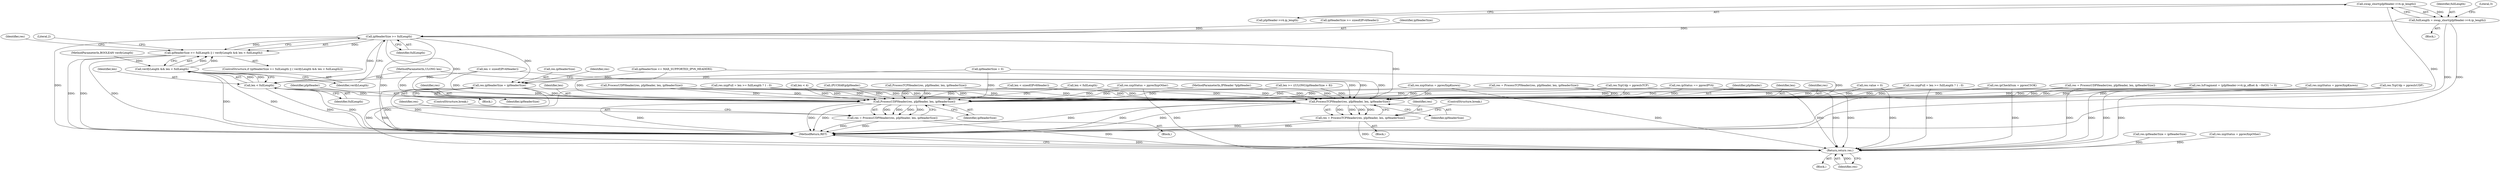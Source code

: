 digraph "0_kvm-guest-drivers-windows_723416fa4210b7464b28eab89cc76252e6193ac1_5@pointer" {
"1000179" [label="(Call,swap_short(pIpHeader->v4.ip_length))"];
"1000177" [label="(Call,fullLength = swap_short(pIpHeader->v4.ip_length))"];
"1000224" [label="(Call,ipHeaderSize >= fullLength)"];
"1000223" [label="(Call,ipHeaderSize >= fullLength || ( verifyLength && len < fullLength))"];
"1000229" [label="(Call,len < fullLength)"];
"1000227" [label="(Call,verifyLength && len < fullLength)"];
"1000553" [label="(Call,ProcessTCPHeader(res, pIpHeader, len, ipHeaderSize))"];
"1000551" [label="(Call,res = ProcessTCPHeader(res, pIpHeader, len, ipHeaderSize))"];
"1000576" [label="(Return,return res;)"];
"1000563" [label="(Call,ProcessUDPHeader(res, pIpHeader, len, ipHeaderSize))"];
"1000561" [label="(Call,res = ProcessUDPHeader(res, pIpHeader, len, ipHeaderSize))"];
"1000524" [label="(Call,res.ipHeaderSize = ipHeaderSize)"];
"1000306" [label="(Call,res.ipCheckSum = ppresCSOK)"];
"1000561" [label="(Call,res = ProcessUDPHeader(res, pIpHeader, len, ipHeaderSize))"];
"1000498" [label="(Call,res.ipHeaderSize = ipHeaderSize)"];
"1000555" [label="(Identifier,pIpHeader)"];
"1000223" [label="(Call,ipHeaderSize >= fullLength || ( verifyLength && len < fullLength))"];
"1000563" [label="(Call,ProcessUDPHeader(res, pIpHeader, len, ipHeaderSize))"];
"1000381" [label="(Call,res.xxpStatus = ppresXxpKnown)"];
"1000349" [label="(Call,res.xxpStatus = ppresXxpKnown)"];
"1000104" [label="(Block,)"];
"1000228" [label="(Identifier,verifyLength)"];
"1000565" [label="(Identifier,pIpHeader)"];
"1000354" [label="(Call,res.TcpUdp = ppresIsTCP)"];
"1000520" [label="(Identifier,res)"];
"1000230" [label="(Identifier,len)"];
"1000556" [label="(Identifier,len)"];
"1000179" [label="(Call,swap_short(pIpHeader->v4.ip_length))"];
"1000207" [label="(Call,ipHeaderSize >= sizeof(IPv4Header))"];
"1000225" [label="(Identifier,ipHeaderSize)"];
"1000557" [label="(Identifier,ipHeaderSize)"];
"1000147" [label="(Call,res.value = 0)"];
"1000430" [label="(Call,(PUCHAR)pIpHeader)"];
"1000158" [label="(Call,len < sizeof(IPv4Header))"];
"1000552" [label="(Identifier,res)"];
"1000178" [label="(Identifier,fullLength)"];
"1000231" [label="(Identifier,fullLength)"];
"1000525" [label="(Call,res.ipHeaderSize)"];
"1000177" [label="(Call,fullLength = swap_short(pIpHeader->v4.ip_length))"];
"1000234" [label="(Literal,2)"];
"1000103" [label="(MethodParameterIn,BOOLEAN verifyLength)"];
"1000359" [label="(Call,res.xxpFull = len >= fullLength ? 1 : 0)"];
"1000180" [label="(Call,pIpHeader->v4.ip_length)"];
"1000401" [label="(Call,res = ProcessUDPHeader(res, pIpHeader, len, ipHeaderSize))"];
"1000112" [label="(Call,len < 4)"];
"1000140" [label="(Call,ipHeaderSize = 0)"];
"1000553" [label="(Call,ProcessTCPHeader(res, pIpHeader, len, ipHeaderSize))"];
"1000554" [label="(Identifier,res)"];
"1000529" [label="(Call,res.IsFragment = (pIpHeader->v4.ip_offset & ~0xC0) != 0)"];
"1000371" [label="(Call,ProcessTCPHeader(res, pIpHeader, len, ipHeaderSize))"];
"1000271" [label="(Call,len < sizeof(IPv6Header))"];
"1000325" [label="(Call,len < fullLength)"];
"1000483" [label="(Call,ipHeaderSize <= MAX_SUPPORTED_IPV6_HEADERS)"];
"1000101" [label="(MethodParameterIn,IPHeader *pIpHeader)"];
"1000550" [label="(Block,)"];
"1000566" [label="(Identifier,len)"];
"1000567" [label="(Identifier,ipHeaderSize)"];
"1000528" [label="(Identifier,ipHeaderSize)"];
"1000568" [label="(ControlStructure,break;)"];
"1000577" [label="(Identifier,res)"];
"1000156" [label="(Block,)"];
"1000524" [label="(Call,res.ipHeaderSize = ipHeaderSize)"];
"1000386" [label="(Call,res.TcpUdp = ppresIsUDP)"];
"1000417" [label="(Call,len >= ((ULONG)ipHeaderSize + 8))"];
"1000558" [label="(ControlStructure,break;)"];
"1000102" [label="(MethodParameterIn,ULONG len)"];
"1000391" [label="(Call,res.xxpFull = len >= fullLength ? 1 : 0)"];
"1000531" [label="(Identifier,res)"];
"1000227" [label="(Call,verifyLength && len < fullLength)"];
"1000403" [label="(Call,ProcessUDPHeader(res, pIpHeader, len, ipHeaderSize))"];
"1000470" [label="(Call,res.xxpStatus = ppresXxpOther)"];
"1000578" [label="(MethodReturn,RET)"];
"1000369" [label="(Call,res = ProcessTCPHeader(res, pIpHeader, len, ipHeaderSize))"];
"1000518" [label="(Call,res.ipStatus == ppresIPV4)"];
"1000560" [label="(Block,)"];
"1000226" [label="(Identifier,fullLength)"];
"1000229" [label="(Call,len < fullLength)"];
"1000224" [label="(Call,ipHeaderSize >= fullLength)"];
"1000576" [label="(Return,return res;)"];
"1000523" [label="(Block,)"];
"1000564" [label="(Identifier,res)"];
"1000551" [label="(Call,res = ProcessTCPHeader(res, pIpHeader, len, ipHeaderSize))"];
"1000186" [label="(Literal,3)"];
"1000570" [label="(Call,res.xxpStatus = ppresXxpOther)"];
"1000222" [label="(ControlStructure,if (ipHeaderSize >= fullLength || ( verifyLength && len < fullLength)))"];
"1000562" [label="(Identifier,res)"];
"1000179" -> "1000177"  [label="AST: "];
"1000179" -> "1000180"  [label="CFG: "];
"1000180" -> "1000179"  [label="AST: "];
"1000177" -> "1000179"  [label="CFG: "];
"1000179" -> "1000578"  [label="DDG: "];
"1000179" -> "1000177"  [label="DDG: "];
"1000177" -> "1000156"  [label="AST: "];
"1000178" -> "1000177"  [label="AST: "];
"1000186" -> "1000177"  [label="CFG: "];
"1000177" -> "1000578"  [label="DDG: "];
"1000177" -> "1000578"  [label="DDG: "];
"1000177" -> "1000224"  [label="DDG: "];
"1000224" -> "1000223"  [label="AST: "];
"1000224" -> "1000226"  [label="CFG: "];
"1000225" -> "1000224"  [label="AST: "];
"1000226" -> "1000224"  [label="AST: "];
"1000228" -> "1000224"  [label="CFG: "];
"1000223" -> "1000224"  [label="CFG: "];
"1000224" -> "1000578"  [label="DDG: "];
"1000224" -> "1000578"  [label="DDG: "];
"1000224" -> "1000223"  [label="DDG: "];
"1000224" -> "1000223"  [label="DDG: "];
"1000207" -> "1000224"  [label="DDG: "];
"1000224" -> "1000229"  [label="DDG: "];
"1000224" -> "1000524"  [label="DDG: "];
"1000224" -> "1000553"  [label="DDG: "];
"1000224" -> "1000563"  [label="DDG: "];
"1000223" -> "1000222"  [label="AST: "];
"1000223" -> "1000227"  [label="CFG: "];
"1000227" -> "1000223"  [label="AST: "];
"1000234" -> "1000223"  [label="CFG: "];
"1000520" -> "1000223"  [label="CFG: "];
"1000223" -> "1000578"  [label="DDG: "];
"1000223" -> "1000578"  [label="DDG: "];
"1000223" -> "1000578"  [label="DDG: "];
"1000227" -> "1000223"  [label="DDG: "];
"1000227" -> "1000223"  [label="DDG: "];
"1000229" -> "1000227"  [label="AST: "];
"1000229" -> "1000231"  [label="CFG: "];
"1000230" -> "1000229"  [label="AST: "];
"1000231" -> "1000229"  [label="AST: "];
"1000227" -> "1000229"  [label="CFG: "];
"1000229" -> "1000578"  [label="DDG: "];
"1000229" -> "1000578"  [label="DDG: "];
"1000229" -> "1000227"  [label="DDG: "];
"1000229" -> "1000227"  [label="DDG: "];
"1000158" -> "1000229"  [label="DDG: "];
"1000102" -> "1000229"  [label="DDG: "];
"1000229" -> "1000553"  [label="DDG: "];
"1000229" -> "1000563"  [label="DDG: "];
"1000227" -> "1000228"  [label="CFG: "];
"1000228" -> "1000227"  [label="AST: "];
"1000227" -> "1000578"  [label="DDG: "];
"1000227" -> "1000578"  [label="DDG: "];
"1000103" -> "1000227"  [label="DDG: "];
"1000553" -> "1000551"  [label="AST: "];
"1000553" -> "1000557"  [label="CFG: "];
"1000554" -> "1000553"  [label="AST: "];
"1000555" -> "1000553"  [label="AST: "];
"1000556" -> "1000553"  [label="AST: "];
"1000557" -> "1000553"  [label="AST: "];
"1000551" -> "1000553"  [label="CFG: "];
"1000553" -> "1000578"  [label="DDG: "];
"1000553" -> "1000578"  [label="DDG: "];
"1000553" -> "1000578"  [label="DDG: "];
"1000553" -> "1000551"  [label="DDG: "];
"1000553" -> "1000551"  [label="DDG: "];
"1000553" -> "1000551"  [label="DDG: "];
"1000553" -> "1000551"  [label="DDG: "];
"1000524" -> "1000553"  [label="DDG: "];
"1000369" -> "1000553"  [label="DDG: "];
"1000391" -> "1000553"  [label="DDG: "];
"1000401" -> "1000553"  [label="DDG: "];
"1000306" -> "1000553"  [label="DDG: "];
"1000518" -> "1000553"  [label="DDG: "];
"1000147" -> "1000553"  [label="DDG: "];
"1000349" -> "1000553"  [label="DDG: "];
"1000359" -> "1000553"  [label="DDG: "];
"1000381" -> "1000553"  [label="DDG: "];
"1000470" -> "1000553"  [label="DDG: "];
"1000354" -> "1000553"  [label="DDG: "];
"1000386" -> "1000553"  [label="DDG: "];
"1000529" -> "1000553"  [label="DDG: "];
"1000403" -> "1000553"  [label="DDG: "];
"1000403" -> "1000553"  [label="DDG: "];
"1000371" -> "1000553"  [label="DDG: "];
"1000371" -> "1000553"  [label="DDG: "];
"1000430" -> "1000553"  [label="DDG: "];
"1000101" -> "1000553"  [label="DDG: "];
"1000112" -> "1000553"  [label="DDG: "];
"1000271" -> "1000553"  [label="DDG: "];
"1000325" -> "1000553"  [label="DDG: "];
"1000158" -> "1000553"  [label="DDG: "];
"1000417" -> "1000553"  [label="DDG: "];
"1000102" -> "1000553"  [label="DDG: "];
"1000140" -> "1000553"  [label="DDG: "];
"1000483" -> "1000553"  [label="DDG: "];
"1000551" -> "1000550"  [label="AST: "];
"1000552" -> "1000551"  [label="AST: "];
"1000558" -> "1000551"  [label="CFG: "];
"1000551" -> "1000578"  [label="DDG: "];
"1000551" -> "1000578"  [label="DDG: "];
"1000551" -> "1000576"  [label="DDG: "];
"1000576" -> "1000104"  [label="AST: "];
"1000576" -> "1000577"  [label="CFG: "];
"1000577" -> "1000576"  [label="AST: "];
"1000578" -> "1000576"  [label="CFG: "];
"1000576" -> "1000578"  [label="DDG: "];
"1000577" -> "1000576"  [label="DDG: "];
"1000524" -> "1000576"  [label="DDG: "];
"1000570" -> "1000576"  [label="DDG: "];
"1000561" -> "1000576"  [label="DDG: "];
"1000369" -> "1000576"  [label="DDG: "];
"1000391" -> "1000576"  [label="DDG: "];
"1000401" -> "1000576"  [label="DDG: "];
"1000306" -> "1000576"  [label="DDG: "];
"1000518" -> "1000576"  [label="DDG: "];
"1000349" -> "1000576"  [label="DDG: "];
"1000359" -> "1000576"  [label="DDG: "];
"1000381" -> "1000576"  [label="DDG: "];
"1000470" -> "1000576"  [label="DDG: "];
"1000354" -> "1000576"  [label="DDG: "];
"1000498" -> "1000576"  [label="DDG: "];
"1000147" -> "1000576"  [label="DDG: "];
"1000386" -> "1000576"  [label="DDG: "];
"1000529" -> "1000576"  [label="DDG: "];
"1000563" -> "1000561"  [label="AST: "];
"1000563" -> "1000567"  [label="CFG: "];
"1000564" -> "1000563"  [label="AST: "];
"1000565" -> "1000563"  [label="AST: "];
"1000566" -> "1000563"  [label="AST: "];
"1000567" -> "1000563"  [label="AST: "];
"1000561" -> "1000563"  [label="CFG: "];
"1000563" -> "1000578"  [label="DDG: "];
"1000563" -> "1000578"  [label="DDG: "];
"1000563" -> "1000578"  [label="DDG: "];
"1000563" -> "1000561"  [label="DDG: "];
"1000563" -> "1000561"  [label="DDG: "];
"1000563" -> "1000561"  [label="DDG: "];
"1000563" -> "1000561"  [label="DDG: "];
"1000524" -> "1000563"  [label="DDG: "];
"1000369" -> "1000563"  [label="DDG: "];
"1000391" -> "1000563"  [label="DDG: "];
"1000401" -> "1000563"  [label="DDG: "];
"1000306" -> "1000563"  [label="DDG: "];
"1000518" -> "1000563"  [label="DDG: "];
"1000147" -> "1000563"  [label="DDG: "];
"1000349" -> "1000563"  [label="DDG: "];
"1000359" -> "1000563"  [label="DDG: "];
"1000381" -> "1000563"  [label="DDG: "];
"1000470" -> "1000563"  [label="DDG: "];
"1000354" -> "1000563"  [label="DDG: "];
"1000386" -> "1000563"  [label="DDG: "];
"1000529" -> "1000563"  [label="DDG: "];
"1000403" -> "1000563"  [label="DDG: "];
"1000403" -> "1000563"  [label="DDG: "];
"1000371" -> "1000563"  [label="DDG: "];
"1000371" -> "1000563"  [label="DDG: "];
"1000430" -> "1000563"  [label="DDG: "];
"1000101" -> "1000563"  [label="DDG: "];
"1000112" -> "1000563"  [label="DDG: "];
"1000271" -> "1000563"  [label="DDG: "];
"1000325" -> "1000563"  [label="DDG: "];
"1000158" -> "1000563"  [label="DDG: "];
"1000417" -> "1000563"  [label="DDG: "];
"1000102" -> "1000563"  [label="DDG: "];
"1000140" -> "1000563"  [label="DDG: "];
"1000483" -> "1000563"  [label="DDG: "];
"1000561" -> "1000560"  [label="AST: "];
"1000562" -> "1000561"  [label="AST: "];
"1000568" -> "1000561"  [label="CFG: "];
"1000561" -> "1000578"  [label="DDG: "];
"1000561" -> "1000578"  [label="DDG: "];
"1000524" -> "1000523"  [label="AST: "];
"1000524" -> "1000528"  [label="CFG: "];
"1000525" -> "1000524"  [label="AST: "];
"1000528" -> "1000524"  [label="AST: "];
"1000531" -> "1000524"  [label="CFG: "];
"1000524" -> "1000578"  [label="DDG: "];
"1000524" -> "1000578"  [label="DDG: "];
"1000140" -> "1000524"  [label="DDG: "];
"1000483" -> "1000524"  [label="DDG: "];
}
